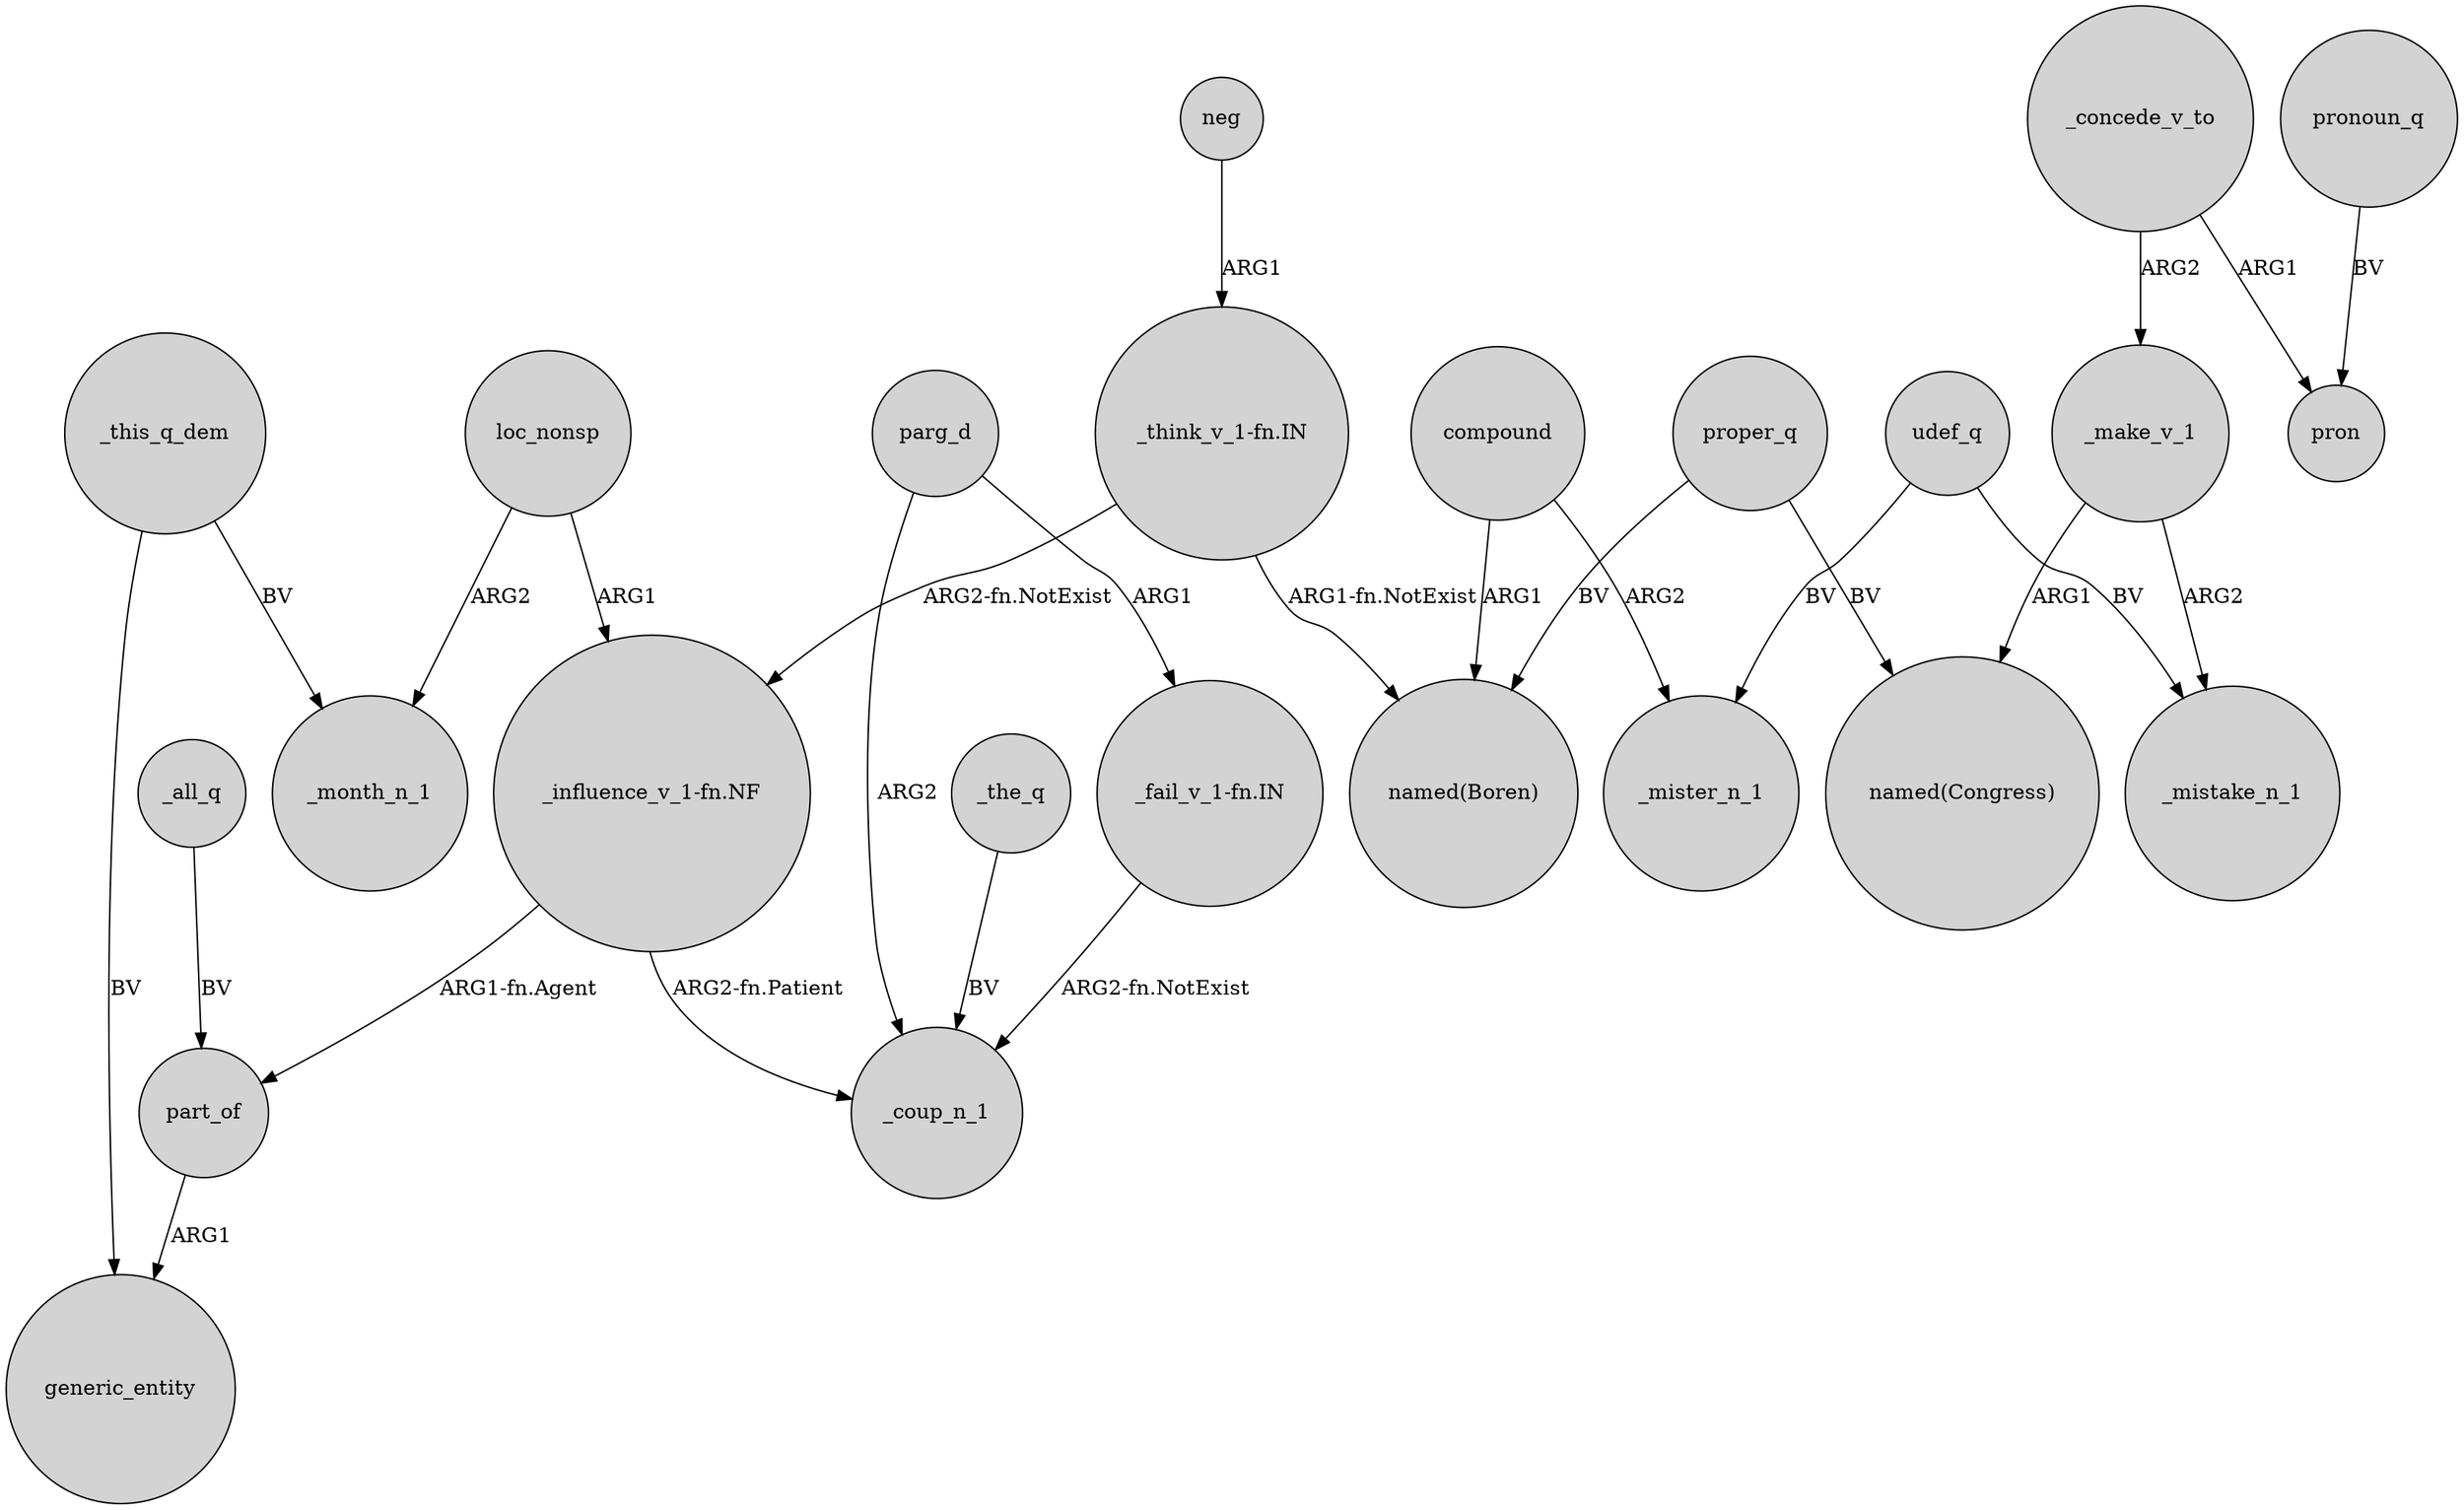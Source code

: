 digraph {
	node [shape=circle style=filled]
	_all_q -> part_of [label=BV]
	parg_d -> _coup_n_1 [label=ARG2]
	"_fail_v_1-fn.IN" -> _coup_n_1 [label="ARG2-fn.NotExist"]
	_make_v_1 -> "named(Congress)" [label=ARG1]
	_the_q -> _coup_n_1 [label=BV]
	compound -> _mister_n_1 [label=ARG2]
	_this_q_dem -> _month_n_1 [label=BV]
	loc_nonsp -> "_influence_v_1-fn.NF" [label=ARG1]
	udef_q -> _mister_n_1 [label=BV]
	"_think_v_1-fn.IN" -> "_influence_v_1-fn.NF" [label="ARG2-fn.NotExist"]
	_make_v_1 -> _mistake_n_1 [label=ARG2]
	udef_q -> _mistake_n_1 [label=BV]
	"_influence_v_1-fn.NF" -> part_of [label="ARG1-fn.Agent"]
	proper_q -> "named(Congress)" [label=BV]
	part_of -> generic_entity [label=ARG1]
	compound -> "named(Boren)" [label=ARG1]
	pronoun_q -> pron [label=BV]
	_this_q_dem -> generic_entity [label=BV]
	"_think_v_1-fn.IN" -> "named(Boren)" [label="ARG1-fn.NotExist"]
	neg -> "_think_v_1-fn.IN" [label=ARG1]
	proper_q -> "named(Boren)" [label=BV]
	"_influence_v_1-fn.NF" -> _coup_n_1 [label="ARG2-fn.Patient"]
	loc_nonsp -> _month_n_1 [label=ARG2]
	_concede_v_to -> _make_v_1 [label=ARG2]
	_concede_v_to -> pron [label=ARG1]
	parg_d -> "_fail_v_1-fn.IN" [label=ARG1]
}
